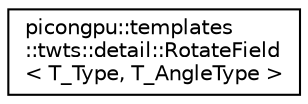 digraph "Graphical Class Hierarchy"
{
 // LATEX_PDF_SIZE
  edge [fontname="Helvetica",fontsize="10",labelfontname="Helvetica",labelfontsize="10"];
  node [fontname="Helvetica",fontsize="10",shape=record];
  rankdir="LR";
  Node0 [label="picongpu::templates\l::twts::detail::RotateField\l\< T_Type, T_AngleType \>",height=0.2,width=0.4,color="black", fillcolor="white", style="filled",URL="$structpicongpu_1_1templates_1_1twts_1_1detail_1_1_rotate_field.html",tooltip=" "];
}
